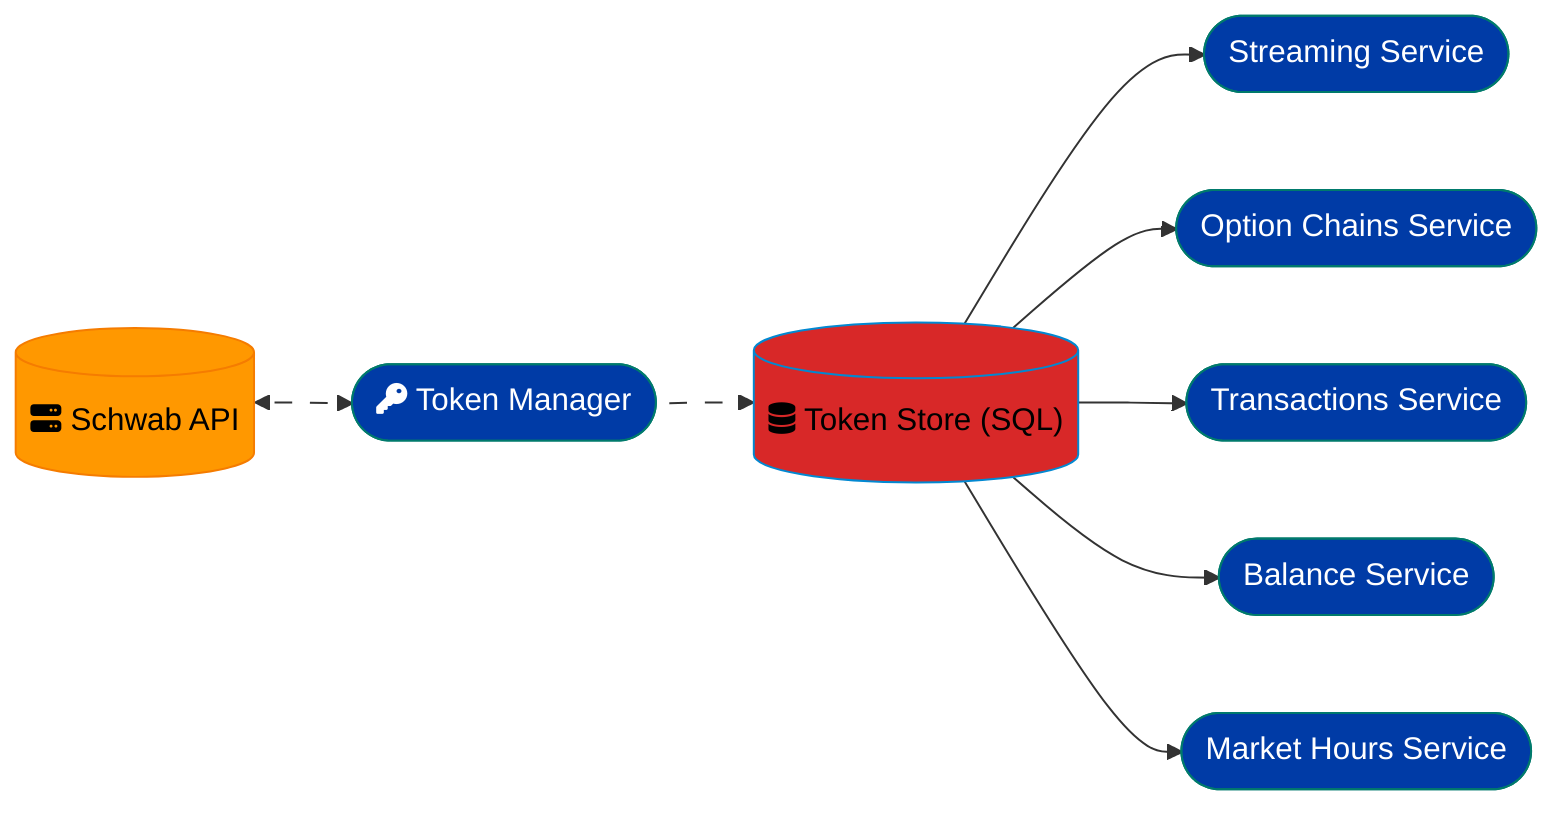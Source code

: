 flowchart LR
    classDef apiNode fill:#ff9800,stroke:#f57c00,color:#000
    classDef serviceNode fill:#003BA6,stroke:#007a6c,color:#fff
    classDef storageNode fill:#D82828,stroke:#0288d1,color:#000
    classDef scriptNode fill:#000,stroke:#0FAD25,color:#0FAD25
    classDef animate stroke-dasharray: 9,5,stroke-dashoffset: 50,animation: dash 2s linear infinite alternate;
    classDef animate2 stroke-dasharray: 9,5,stroke-dashoffset: 50,animation: dash 2s linear infinite;

    %% Schwab API
    API[("fas:fa-server Schwab API")]
    class API apiNode

    %% Token Manager
    TOKEN(["fas:fa-key Token Manager"])
    class TOKEN serviceNode

    %% SQL Token Storage
    TOKENSQL[("fas:fa-database Token Store (SQL)")]
    class TOKENSQL storageNode

    %% Downstream Services
    STREAM(["Streaming Service"])
    CHAINS(["Option Chains Service"])
    TXNS(["Transactions Service"])
    BAL(["Balance Service"])
    HOURS(["Market Hours Service"])
    class STREAM,CHAINS,TXNS,BAL,HOURS serviceNode

    %% Flow Logic
    API e1@<--> TOKEN
    TOKEN e2@--> TOKENSQL

    %% Services pull from SQL only
    TOKENSQL --> STREAM
    TOKENSQL --> CHAINS
    TOKENSQL --> TXNS
    TOKENSQL --> BAL
    TOKENSQL --> HOURS


    %% Animations
    class e1 animate
    class e2 animate2